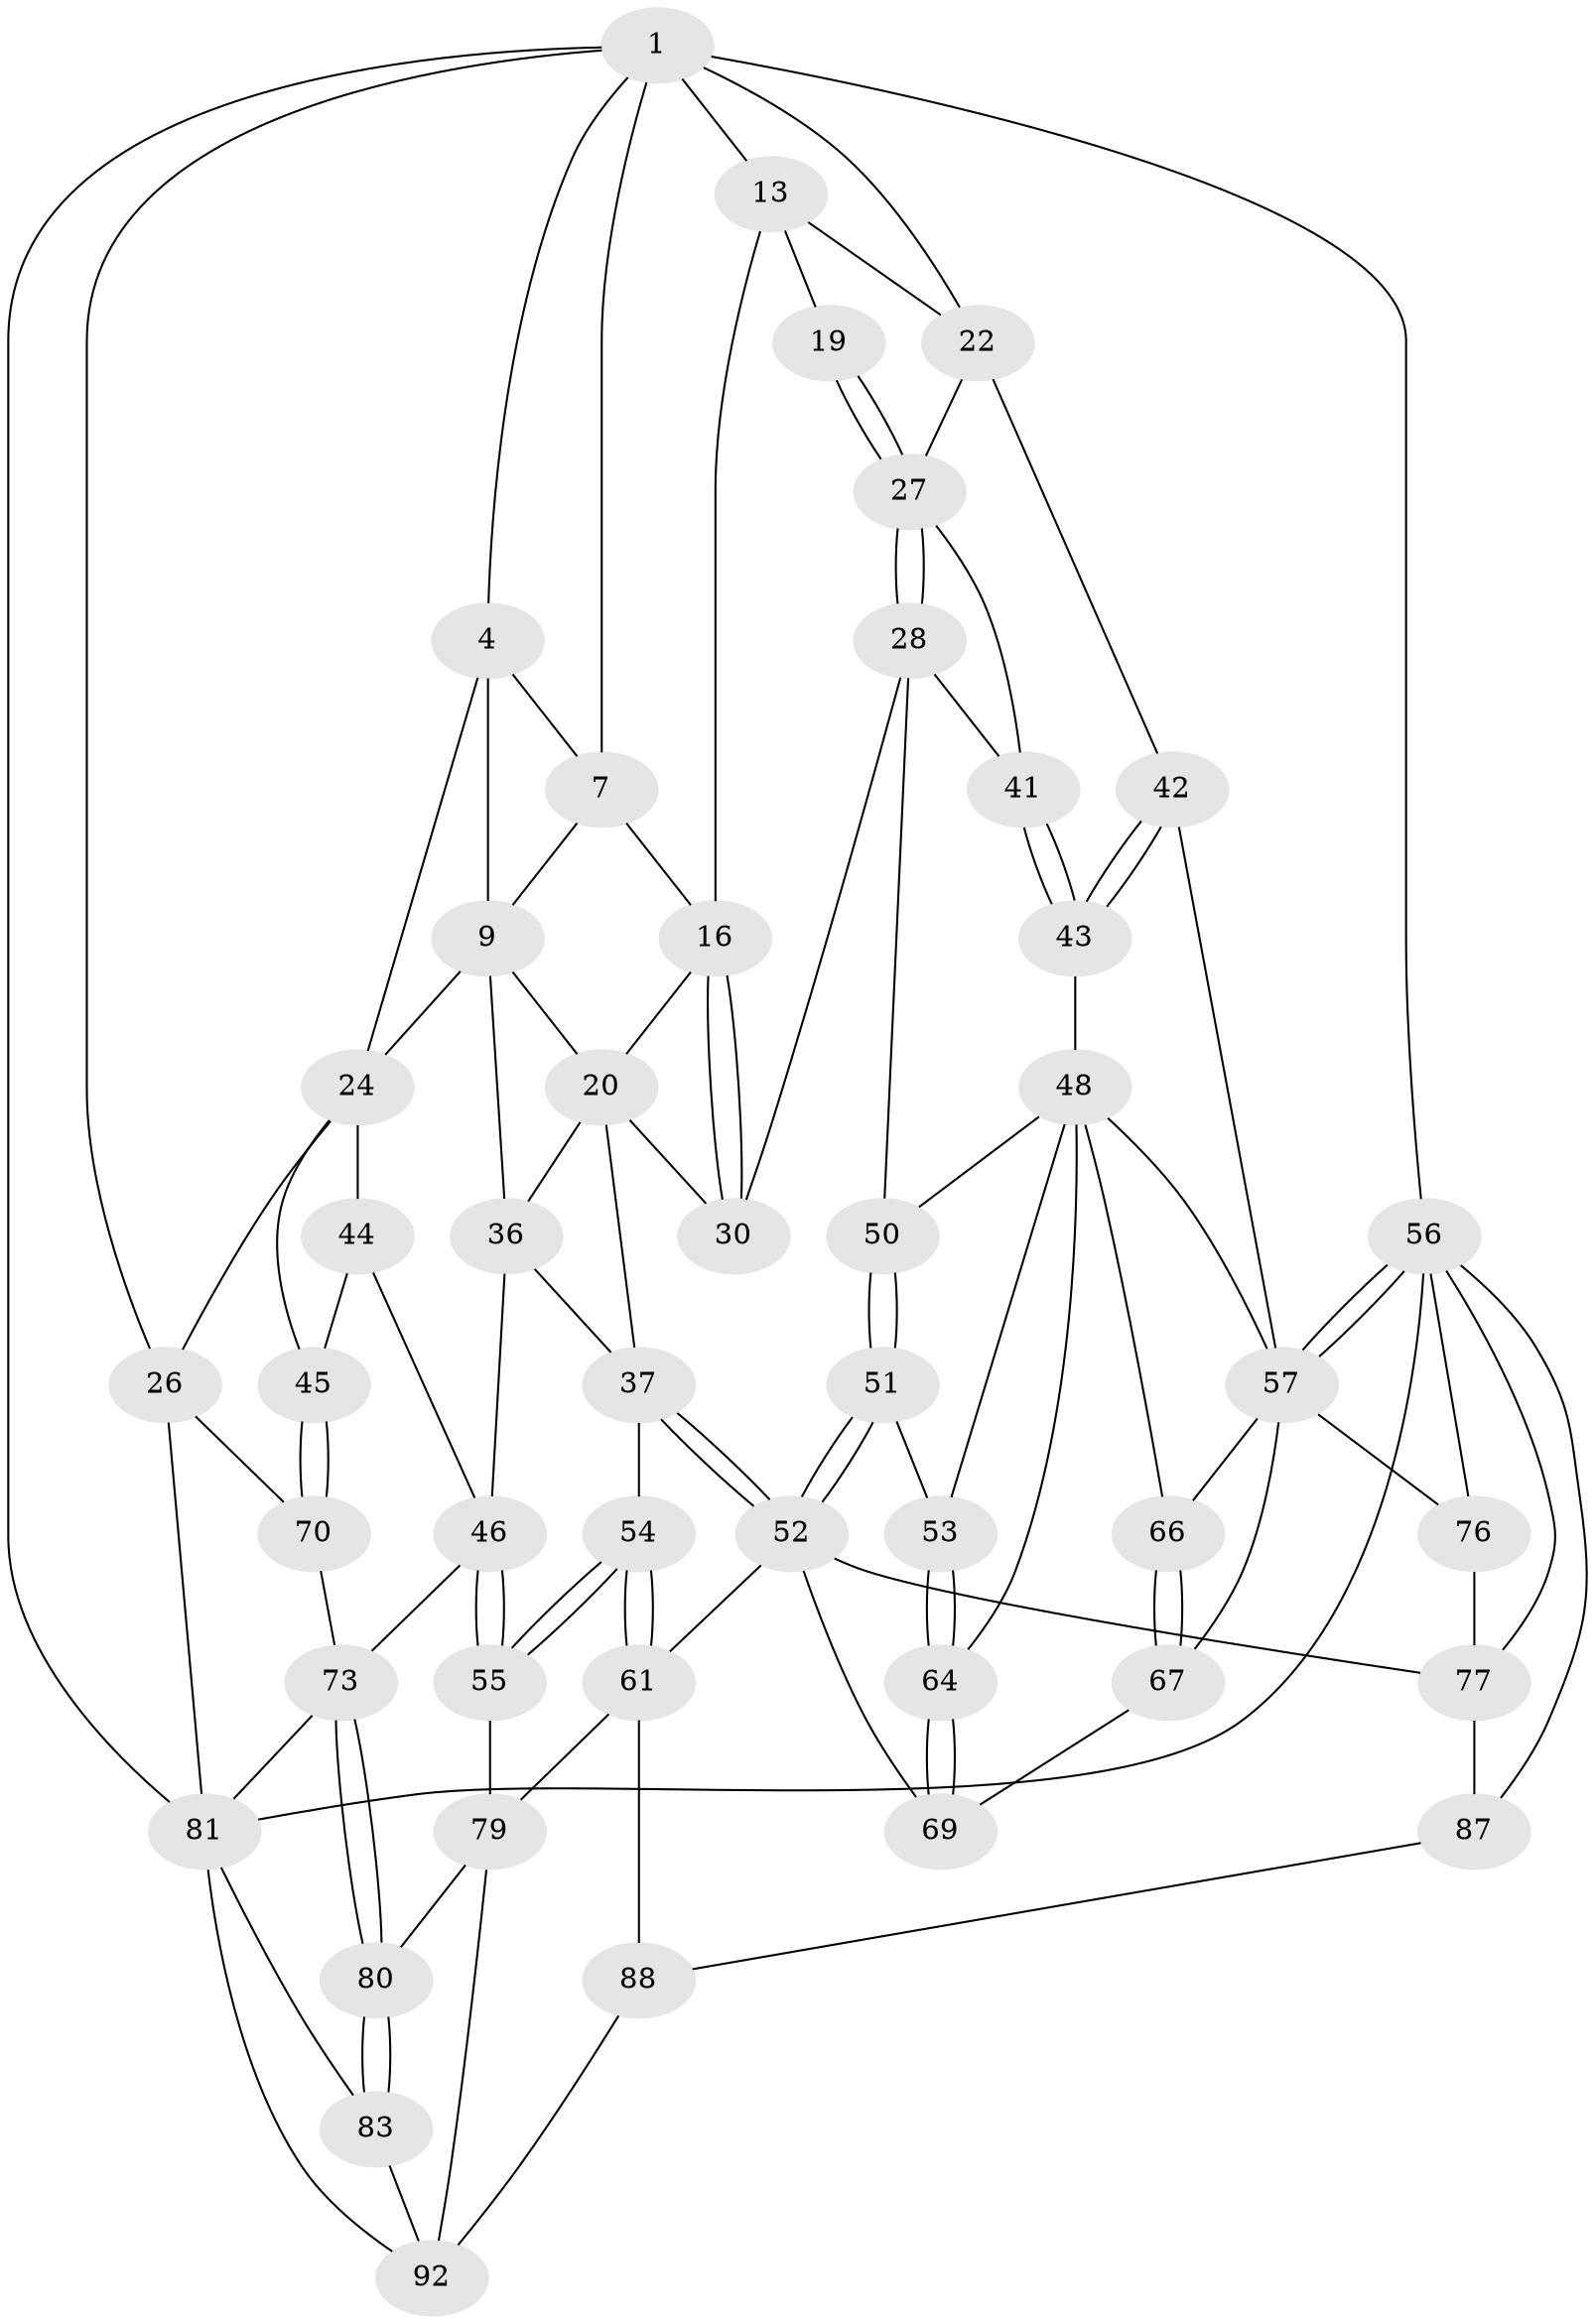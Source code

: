 // original degree distribution, {3: 0.02127659574468085, 6: 0.22340425531914893, 5: 0.5106382978723404, 4: 0.24468085106382978}
// Generated by graph-tools (version 1.1) at 2025/21/03/04/25 18:21:26]
// undirected, 47 vertices, 108 edges
graph export_dot {
graph [start="1"]
  node [color=gray90,style=filled];
  1 [pos="+0.9015832332231732+0",super="+6+2"];
  4 [pos="+0.11597365952271768+0",super="+11+5"];
  7 [pos="+0.6341489937160516+0.11810416705755401",super="+8"];
  9 [pos="+0.4430462048850172+0.1835755069944835",super="+10"];
  13 [pos="+0.8726024864911858+0.1721990793230082",super="+14+18"];
  16 [pos="+0.7294761578878179+0.263328835886251",super="+17"];
  19 [pos="+0.834192885119442+0.27292732102734535"];
  20 [pos="+0.5471404426086728+0.2523655971872343",super="+21+32"];
  22 [pos="+1+0.25962807821888245",super="+23"];
  24 [pos="+0.01844986222263386+0.3623355907458103",super="+25+35"];
  26 [pos="+0+0.38269448297225006",super="+71"];
  27 [pos="+0.8408665120061617+0.33048861648247896",super="+31"];
  28 [pos="+0.7855706123826456+0.44327640815075864",super="+29"];
  30 [pos="+0.7075550885273114+0.43055665588513437"];
  36 [pos="+0.4662947179672315+0.3164914520471339",super="+39"];
  37 [pos="+0.6223952231663288+0.4791248028533787",super="+38"];
  41 [pos="+0.9170687228112575+0.40801571901426553"];
  42 [pos="+1+0.5702941168868577"];
  43 [pos="+0.9578678631965065+0.4859275438975309"];
  44 [pos="+0.13653133418353447+0.6080862720458277"];
  45 [pos="+0.13629127910862085+0.6080985175887965"];
  46 [pos="+0.33516489745066197+0.6583109236906605",super="+47"];
  48 [pos="+0.8653497083572902+0.5271333885500789",super="+49+62"];
  50 [pos="+0.7887040210456209+0.47623307316240865"];
  51 [pos="+0.7303606511572313+0.5998526072214476"];
  52 [pos="+0.6730149497109382+0.6138600280175183",super="+60"];
  53 [pos="+0.7937234277665971+0.6217627712297022"];
  54 [pos="+0.4231143108390085+0.7468142802266148"];
  55 [pos="+0.41156201052808017+0.7427519126427126"];
  56 [pos="+1+1",super="+85"];
  57 [pos="+1+0.717981146166389",super="+75+58"];
  61 [pos="+0.45642417080592607+0.7730905674082168",super="+90"];
  64 [pos="+0.8055490807032211+0.6405108377529409"];
  66 [pos="+0.8902478755571893+0.5925153680376056"];
  67 [pos="+0.896817486526454+0.6258621496423089",super="+68"];
  69 [pos="+0.8298537017014868+0.7229387178357906"];
  70 [pos="+0.08493326210924591+0.6394592159872946"];
  73 [pos="+0.13379905217367402+0.7860615505159302",super="+74"];
  76 [pos="+0.9209319510628567+0.8393404724034768"];
  77 [pos="+0.8271836587681345+0.885843944662983",super="+78"];
  79 [pos="+0.2446587461825193+0.8612031682166025",super="+91"];
  80 [pos="+0.21766817209253275+0.8752284023921779"];
  81 [pos="+0+0.899497385435473",super="+84+82"];
  83 [pos="+0.17678110649019946+0.9349060249178356"];
  87 [pos="+0.6909585026416531+1"];
  88 [pos="+0.6074765024432826+1",super="+89"];
  92 [pos="+0.22029775397576146+1",super="+93"];
  1 -- 7;
  1 -- 81;
  1 -- 4;
  1 -- 56;
  1 -- 26;
  1 -- 13 [weight=2];
  1 -- 22;
  4 -- 24;
  4 -- 7;
  4 -- 9;
  7 -- 16;
  7 -- 9;
  9 -- 20;
  9 -- 24;
  9 -- 36 [weight=2];
  13 -- 16;
  13 -- 19 [weight=2];
  13 -- 22;
  16 -- 30;
  16 -- 30;
  16 -- 20;
  19 -- 27;
  19 -- 27;
  20 -- 36;
  20 -- 37;
  20 -- 30;
  22 -- 27;
  22 -- 42;
  24 -- 26;
  24 -- 45;
  24 -- 44;
  26 -- 81;
  26 -- 70;
  27 -- 28;
  27 -- 28;
  27 -- 41;
  28 -- 41;
  28 -- 50;
  28 -- 30;
  36 -- 37;
  36 -- 46;
  37 -- 52;
  37 -- 52;
  37 -- 54;
  41 -- 43;
  41 -- 43;
  42 -- 43;
  42 -- 43;
  42 -- 57;
  43 -- 48;
  44 -- 45;
  44 -- 46;
  45 -- 70;
  45 -- 70;
  46 -- 55;
  46 -- 55;
  46 -- 73;
  48 -- 50;
  48 -- 53;
  48 -- 57;
  48 -- 66;
  48 -- 64;
  50 -- 51;
  50 -- 51;
  51 -- 52;
  51 -- 52;
  51 -- 53;
  52 -- 77;
  52 -- 61;
  52 -- 69;
  53 -- 64;
  53 -- 64;
  54 -- 55;
  54 -- 55;
  54 -- 61;
  54 -- 61;
  55 -- 79;
  56 -- 57;
  56 -- 57;
  56 -- 81;
  56 -- 76;
  56 -- 77;
  56 -- 87;
  57 -- 76;
  57 -- 66;
  57 -- 67 [weight=2];
  61 -- 88;
  61 -- 79;
  64 -- 69;
  64 -- 69;
  66 -- 67;
  66 -- 67;
  67 -- 69;
  70 -- 73;
  73 -- 80;
  73 -- 80;
  73 -- 81;
  76 -- 77;
  77 -- 87;
  79 -- 80;
  79 -- 92;
  80 -- 83;
  80 -- 83;
  81 -- 83;
  81 -- 92;
  83 -- 92;
  87 -- 88;
  88 -- 92;
}
